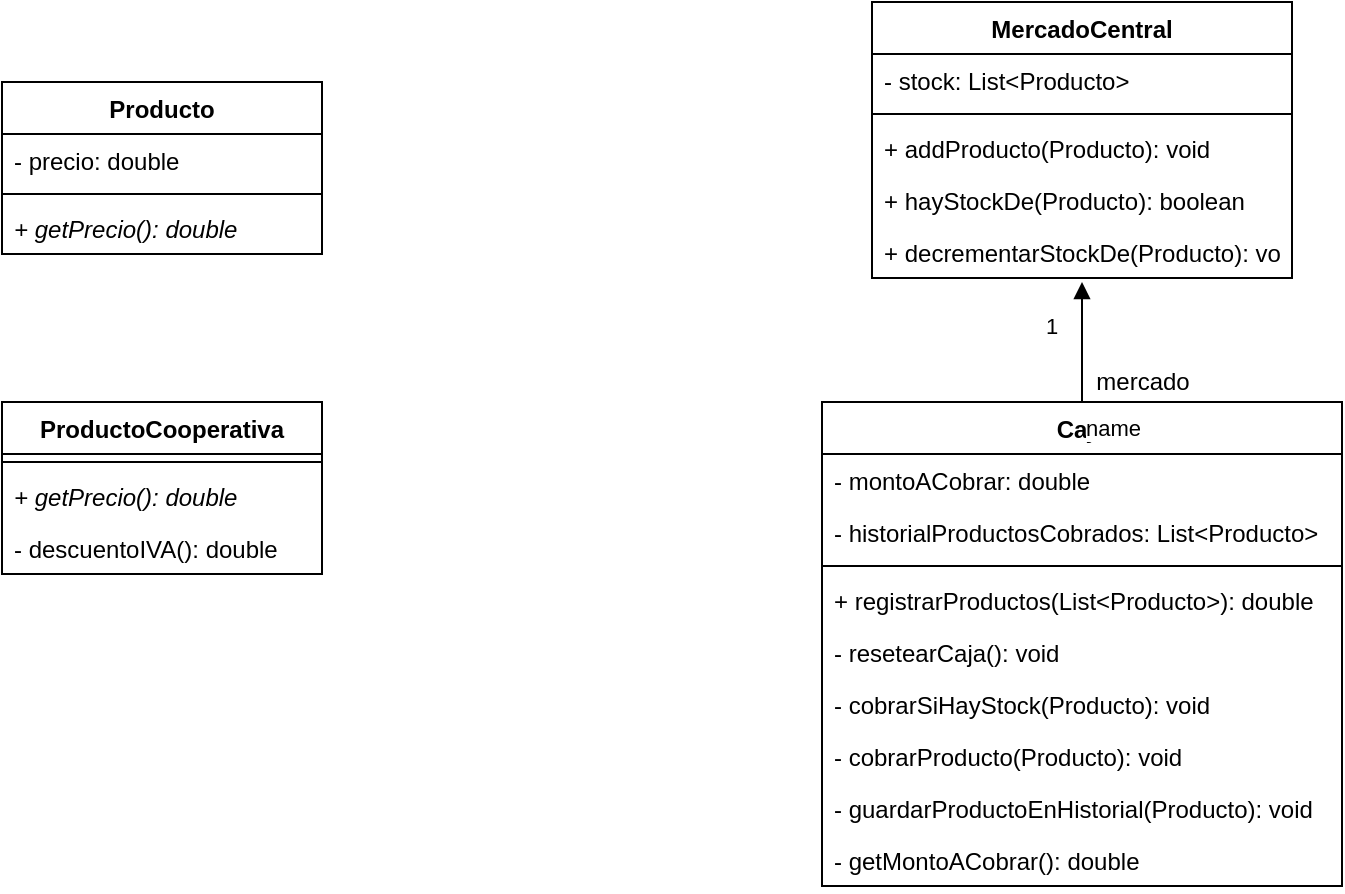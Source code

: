 <mxfile version="15.3.1" type="device"><diagram id="q6xif1N8gGkLMhKloS7R" name="Page-1"><mxGraphModel dx="1102" dy="582" grid="1" gridSize="10" guides="1" tooltips="1" connect="1" arrows="1" fold="1" page="1" pageScale="1" pageWidth="827" pageHeight="1169" math="0" shadow="0"><root><mxCell id="0"/><mxCell id="1" parent="0"/><mxCell id="BW0W7njLz1lV5XwxKbI1-1" value="Caja" style="swimlane;fontStyle=1;align=center;verticalAlign=top;childLayout=stackLayout;horizontal=1;startSize=26;horizontalStack=0;resizeParent=1;resizeParentMax=0;resizeLast=0;collapsible=1;marginBottom=0;" vertex="1" parent="1"><mxGeometry x="530" y="240" width="260" height="242" as="geometry"/></mxCell><mxCell id="BW0W7njLz1lV5XwxKbI1-2" value="- montoACobrar: double" style="text;strokeColor=none;fillColor=none;align=left;verticalAlign=top;spacingLeft=4;spacingRight=4;overflow=hidden;rotatable=0;points=[[0,0.5],[1,0.5]];portConstraint=eastwest;" vertex="1" parent="BW0W7njLz1lV5XwxKbI1-1"><mxGeometry y="26" width="260" height="26" as="geometry"/></mxCell><mxCell id="BW0W7njLz1lV5XwxKbI1-28" value="- historialProductosCobrados: List&lt;Producto&gt;" style="text;strokeColor=none;fillColor=none;align=left;verticalAlign=top;spacingLeft=4;spacingRight=4;overflow=hidden;rotatable=0;points=[[0,0.5],[1,0.5]];portConstraint=eastwest;" vertex="1" parent="BW0W7njLz1lV5XwxKbI1-1"><mxGeometry y="52" width="260" height="26" as="geometry"/></mxCell><mxCell id="BW0W7njLz1lV5XwxKbI1-3" value="" style="line;strokeWidth=1;fillColor=none;align=left;verticalAlign=middle;spacingTop=-1;spacingLeft=3;spacingRight=3;rotatable=0;labelPosition=right;points=[];portConstraint=eastwest;" vertex="1" parent="BW0W7njLz1lV5XwxKbI1-1"><mxGeometry y="78" width="260" height="8" as="geometry"/></mxCell><mxCell id="BW0W7njLz1lV5XwxKbI1-4" value="+ registrarProductos(List&lt;Producto&gt;): double" style="text;strokeColor=none;fillColor=none;align=left;verticalAlign=top;spacingLeft=4;spacingRight=4;overflow=hidden;rotatable=0;points=[[0,0.5],[1,0.5]];portConstraint=eastwest;" vertex="1" parent="BW0W7njLz1lV5XwxKbI1-1"><mxGeometry y="86" width="260" height="26" as="geometry"/></mxCell><mxCell id="BW0W7njLz1lV5XwxKbI1-7" value="- resetearCaja(): void" style="text;strokeColor=none;fillColor=none;align=left;verticalAlign=top;spacingLeft=4;spacingRight=4;overflow=hidden;rotatable=0;points=[[0,0.5],[1,0.5]];portConstraint=eastwest;" vertex="1" parent="BW0W7njLz1lV5XwxKbI1-1"><mxGeometry y="112" width="260" height="26" as="geometry"/></mxCell><mxCell id="BW0W7njLz1lV5XwxKbI1-6" value="- cobrarSiHayStock(Producto): void" style="text;strokeColor=none;fillColor=none;align=left;verticalAlign=top;spacingLeft=4;spacingRight=4;overflow=hidden;rotatable=0;points=[[0,0.5],[1,0.5]];portConstraint=eastwest;" vertex="1" parent="BW0W7njLz1lV5XwxKbI1-1"><mxGeometry y="138" width="260" height="26" as="geometry"/></mxCell><mxCell id="BW0W7njLz1lV5XwxKbI1-30" value="- cobrarProducto(Producto): void" style="text;strokeColor=none;fillColor=none;align=left;verticalAlign=top;spacingLeft=4;spacingRight=4;overflow=hidden;rotatable=0;points=[[0,0.5],[1,0.5]];portConstraint=eastwest;" vertex="1" parent="BW0W7njLz1lV5XwxKbI1-1"><mxGeometry y="164" width="260" height="26" as="geometry"/></mxCell><mxCell id="BW0W7njLz1lV5XwxKbI1-29" value="- guardarProductoEnHistorial(Producto): void" style="text;strokeColor=none;fillColor=none;align=left;verticalAlign=top;spacingLeft=4;spacingRight=4;overflow=hidden;rotatable=0;points=[[0,0.5],[1,0.5]];portConstraint=eastwest;" vertex="1" parent="BW0W7njLz1lV5XwxKbI1-1"><mxGeometry y="190" width="260" height="26" as="geometry"/></mxCell><mxCell id="BW0W7njLz1lV5XwxKbI1-5" value="- getMontoACobrar(): double" style="text;strokeColor=none;fillColor=none;align=left;verticalAlign=top;spacingLeft=4;spacingRight=4;overflow=hidden;rotatable=0;points=[[0,0.5],[1,0.5]];portConstraint=eastwest;" vertex="1" parent="BW0W7njLz1lV5XwxKbI1-1"><mxGeometry y="216" width="260" height="26" as="geometry"/></mxCell><mxCell id="BW0W7njLz1lV5XwxKbI1-8" value="MercadoCentral" style="swimlane;fontStyle=1;align=center;verticalAlign=top;childLayout=stackLayout;horizontal=1;startSize=26;horizontalStack=0;resizeParent=1;resizeParentMax=0;resizeLast=0;collapsible=1;marginBottom=0;" vertex="1" parent="1"><mxGeometry x="555" y="40" width="210" height="138" as="geometry"/></mxCell><mxCell id="BW0W7njLz1lV5XwxKbI1-9" value="- stock: List&lt;Producto&gt;" style="text;strokeColor=none;fillColor=none;align=left;verticalAlign=top;spacingLeft=4;spacingRight=4;overflow=hidden;rotatable=0;points=[[0,0.5],[1,0.5]];portConstraint=eastwest;" vertex="1" parent="BW0W7njLz1lV5XwxKbI1-8"><mxGeometry y="26" width="210" height="26" as="geometry"/></mxCell><mxCell id="BW0W7njLz1lV5XwxKbI1-10" value="" style="line;strokeWidth=1;fillColor=none;align=left;verticalAlign=middle;spacingTop=-1;spacingLeft=3;spacingRight=3;rotatable=0;labelPosition=right;points=[];portConstraint=eastwest;" vertex="1" parent="BW0W7njLz1lV5XwxKbI1-8"><mxGeometry y="52" width="210" height="8" as="geometry"/></mxCell><mxCell id="BW0W7njLz1lV5XwxKbI1-34" value="+ addProducto(Producto): void" style="text;strokeColor=none;fillColor=none;align=left;verticalAlign=top;spacingLeft=4;spacingRight=4;overflow=hidden;rotatable=0;points=[[0,0.5],[1,0.5]];portConstraint=eastwest;" vertex="1" parent="BW0W7njLz1lV5XwxKbI1-8"><mxGeometry y="60" width="210" height="26" as="geometry"/></mxCell><mxCell id="BW0W7njLz1lV5XwxKbI1-11" value="+ hayStockDe(Producto): boolean" style="text;strokeColor=none;fillColor=none;align=left;verticalAlign=top;spacingLeft=4;spacingRight=4;overflow=hidden;rotatable=0;points=[[0,0.5],[1,0.5]];portConstraint=eastwest;" vertex="1" parent="BW0W7njLz1lV5XwxKbI1-8"><mxGeometry y="86" width="210" height="26" as="geometry"/></mxCell><mxCell id="BW0W7njLz1lV5XwxKbI1-12" value="+ decrementarStockDe(Producto): void" style="text;strokeColor=none;fillColor=none;align=left;verticalAlign=top;spacingLeft=4;spacingRight=4;overflow=hidden;rotatable=0;points=[[0,0.5],[1,0.5]];portConstraint=eastwest;" vertex="1" parent="BW0W7njLz1lV5XwxKbI1-8"><mxGeometry y="112" width="210" height="26" as="geometry"/></mxCell><mxCell id="BW0W7njLz1lV5XwxKbI1-14" value="ProductoCooperativa" style="swimlane;fontStyle=1;align=center;verticalAlign=top;childLayout=stackLayout;horizontal=1;startSize=26;horizontalStack=0;resizeParent=1;resizeParentMax=0;resizeLast=0;collapsible=1;marginBottom=0;" vertex="1" parent="1"><mxGeometry x="120" y="240" width="160" height="86" as="geometry"/></mxCell><mxCell id="BW0W7njLz1lV5XwxKbI1-16" value="" style="line;strokeWidth=1;fillColor=none;align=left;verticalAlign=middle;spacingTop=-1;spacingLeft=3;spacingRight=3;rotatable=0;labelPosition=right;points=[];portConstraint=eastwest;" vertex="1" parent="BW0W7njLz1lV5XwxKbI1-14"><mxGeometry y="26" width="160" height="8" as="geometry"/></mxCell><mxCell id="BW0W7njLz1lV5XwxKbI1-27" value="+ getPrecio(): double" style="text;strokeColor=none;fillColor=none;align=left;verticalAlign=top;spacingLeft=4;spacingRight=4;overflow=hidden;rotatable=0;points=[[0,0.5],[1,0.5]];portConstraint=eastwest;fontStyle=2" vertex="1" parent="BW0W7njLz1lV5XwxKbI1-14"><mxGeometry y="34" width="160" height="26" as="geometry"/></mxCell><mxCell id="BW0W7njLz1lV5XwxKbI1-17" value="- descuentoIVA(): double" style="text;strokeColor=none;fillColor=none;align=left;verticalAlign=top;spacingLeft=4;spacingRight=4;overflow=hidden;rotatable=0;points=[[0,0.5],[1,0.5]];portConstraint=eastwest;" vertex="1" parent="BW0W7njLz1lV5XwxKbI1-14"><mxGeometry y="60" width="160" height="26" as="geometry"/></mxCell><mxCell id="BW0W7njLz1lV5XwxKbI1-23" value="Producto" style="swimlane;fontStyle=1;align=center;verticalAlign=top;childLayout=stackLayout;horizontal=1;startSize=26;horizontalStack=0;resizeParent=1;resizeParentMax=0;resizeLast=0;collapsible=1;marginBottom=0;" vertex="1" parent="1"><mxGeometry x="120" y="80" width="160" height="86" as="geometry"/></mxCell><mxCell id="BW0W7njLz1lV5XwxKbI1-24" value="- precio: double" style="text;strokeColor=none;fillColor=none;align=left;verticalAlign=top;spacingLeft=4;spacingRight=4;overflow=hidden;rotatable=0;points=[[0,0.5],[1,0.5]];portConstraint=eastwest;" vertex="1" parent="BW0W7njLz1lV5XwxKbI1-23"><mxGeometry y="26" width="160" height="26" as="geometry"/></mxCell><mxCell id="BW0W7njLz1lV5XwxKbI1-25" value="" style="line;strokeWidth=1;fillColor=none;align=left;verticalAlign=middle;spacingTop=-1;spacingLeft=3;spacingRight=3;rotatable=0;labelPosition=right;points=[];portConstraint=eastwest;" vertex="1" parent="BW0W7njLz1lV5XwxKbI1-23"><mxGeometry y="52" width="160" height="8" as="geometry"/></mxCell><mxCell id="BW0W7njLz1lV5XwxKbI1-26" value="+ getPrecio(): double" style="text;strokeColor=none;fillColor=none;align=left;verticalAlign=top;spacingLeft=4;spacingRight=4;overflow=hidden;rotatable=0;points=[[0,0.5],[1,0.5]];portConstraint=eastwest;fontStyle=2" vertex="1" parent="BW0W7njLz1lV5XwxKbI1-23"><mxGeometry y="60" width="160" height="26" as="geometry"/></mxCell><mxCell id="BW0W7njLz1lV5XwxKbI1-31" value="name" style="endArrow=block;endFill=1;html=1;edgeStyle=orthogonalEdgeStyle;align=left;verticalAlign=top;exitX=0.5;exitY=0;exitDx=0;exitDy=0;" edge="1" parent="1" source="BW0W7njLz1lV5XwxKbI1-1"><mxGeometry x="-1" relative="1" as="geometry"><mxPoint x="330" y="300" as="sourcePoint"/><mxPoint x="660" y="180" as="targetPoint"/></mxGeometry></mxCell><mxCell id="BW0W7njLz1lV5XwxKbI1-32" value="1" style="edgeLabel;resizable=0;html=1;align=left;verticalAlign=bottom;" connectable="0" vertex="1" parent="BW0W7njLz1lV5XwxKbI1-31"><mxGeometry x="-1" relative="1" as="geometry"><mxPoint x="-20" y="-30" as="offset"/></mxGeometry></mxCell><mxCell id="BW0W7njLz1lV5XwxKbI1-33" value="mercado" style="text;html=1;align=center;verticalAlign=middle;resizable=0;points=[];autosize=1;strokeColor=none;fillColor=none;" vertex="1" parent="1"><mxGeometry x="660" y="220" width="60" height="20" as="geometry"/></mxCell></root></mxGraphModel></diagram></mxfile>